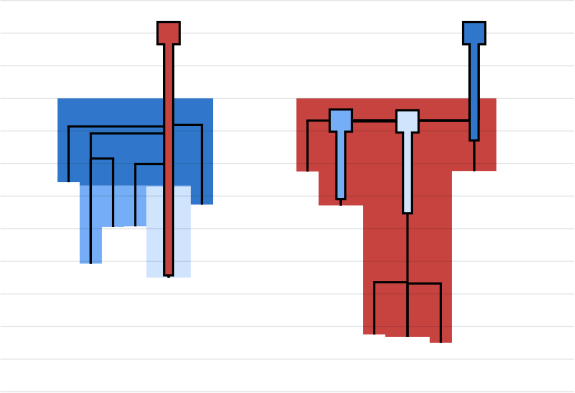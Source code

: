 <?xml version="1.0"?>
<!DOCTYPE ipe SYSTEM "ipe.dtd">
<ipe version="70212" creator="svgtoipe 20191210">
<ipestyle>
<layout paper="768 576" frame="768 576" origin="0 0"/>
<opacity name="10%" value="0.10"/>
<opacity name="20%" value="0.20"/>
<opacity name="30%" value="0.30"/>
<opacity name="40%" value="0.40"/>
<opacity name="50%" value="0.50"/>
<opacity name="60%" value="0.60"/>
<opacity name="70%" value="0.70"/>
<opacity name="80%" value="0.80"/>
<opacity name="90%" value="0.90"/>
<pathstyle cap="0" join="0" fillrule="wind"/>
</ipestyle>
<page>
<group matrix="1 0 0 -1 0 576">
<group>
<group matrix="1 0 0 1 421 350">
<group>
<path fill="0.815686 0.894118 0.996078">
12 31.4916 m
12 57.8005 l
-4 57.8005 l
-4 39.3101 l
-4 25.0266 l
12 25.0266 l
12 31.4916 l
h
</path>
<path fill="0.458824 0.682353 0.968627">
-12 39.3201 m
-12 39.5434 l
-20 39.5434 l
-20 39.5534 l
-20 52.754 l
-28 52.754 l
-28 39.5534 l
-28 39.3201 l
-28 25.0267 l
-28 24.726 l
-20 24.726 l
-12 24.726 l
-4 24.726 l
12 24.726 l
12 25.0267 l
-4 25.0267 l
-4 39.3101 l
-12 39.3101 l
-12 39.3201 l
h
</path>
<path fill="0.188235 0.466667 0.796078" pen="72">
20 2.81228 m
20 3.36891 l
20 5.87945 l
20 14.9122 l
20 16.8881 l
20 23.4067 l
20 24.7234 l
20 24.7261 l
20 31.4916 l
12 31.4916 l
12 24.7261 l
-4 24.7261 l
-12 24.7261 l
-20 24.7261 l
-28 24.7261 l
-28 24.7234 l
-28 23.4067 l
-28 23.3967 l
-36 23.3967 l
-36 2.81228 l
-36 -6.74567 l
20 -6.74567 l
20 2.81228 l
h
</path>
</group>
</group>
<group matrix="1 0 0 1 515 350">
<group>
<path fill="0.776471 0.262745 0.25098" pen="88">
28 1.25433 m
28 1.257 l
28 19.4521 l
12 19.4521 l
12 19.4621 l
12 19.5989 l
12 26.2814 l
12 26.838 l
12 29.3485 l
12 31.8162 l
12 40.3572 l
12 59.4416 l
12 59.9203 l
12 78.2573 l
12 79.1499 l
12 81.2633 l
4 81.2633 l
4 79.1499 l
4 79.1399 l
-12 79.1399 l
-12 78.2573 l
-12 78.2473 l
-20 78.2473 l
-20 31.8162 l
-20 31.8062 l
-36 31.8062 l
-36 29.3485 l
-36 26.838 l
-36 26.2814 l
-36 19.5989 l
-36 19.5889 l
-44 19.5889 l
-44 1.25433 l
-44 -6.74567 l
28 -6.74567 l
28 1.25433 l
h
</path>
</group>
</group>
<group matrix="1 0 0 1 400 350">
<group>
<path stroke="0 0 0" opacity="10%" pen="0.4">
-35.5 -41.9492 m
171 -41.9492 l
</path>
<path stroke="0 0 0" opacity="10%" pen="0.4">
-35.5 -30.2147 m
171 -30.2147 l
</path>
<path stroke="0 0 0" opacity="10%" pen="0.4">
-35.5 -18.4802 m
171 -18.4802 l
</path>
<path stroke="0 0 0" opacity="10%" pen="0.4">
-35.5 -6.74567 m
171 -6.74567 l
</path>
<path stroke="0 0 0" opacity="10%" pen="0.4">
-35.5 4.98883 m
171 4.98883 l
</path>
<path stroke="0 0 0" opacity="10%" pen="0.4">
-35.5 16.7233 m
171 16.7233 l
</path>
<path stroke="0 0 0" opacity="10%" pen="0.4">
-35.5 28.4578 m
171 28.4578 l
</path>
<path stroke="0 0 0" opacity="10%" pen="0.4">
-35.5 40.1923 m
171 40.1923 l
</path>
<path stroke="0 0 0" opacity="10%" pen="0.4">
-35.5 51.9268 m
171 51.9268 l
</path>
<path stroke="0 0 0" opacity="10%" pen="0.4">
-35.5 63.6613 m
171 63.6613 l
</path>
<path stroke="0 0 0" opacity="10%" pen="0.4">
-35.5 75.3958 m
171 75.3958 l
</path>
<path stroke="0 0 0" opacity="10%" pen="0.4">
-35.5 87.1303 m
171 87.1303 l
</path>
<path stroke="0 0 0" opacity="10%" pen="0.4">
-35.5 98.8648 m
171 98.8648 l
</path>
</group>
</group>
<group matrix="1 0 0 1 421 350">
<group>
<path stroke="0 0 0" pen="0.8">
4 2.81228 m
4 3.36891 l
</path>
<path stroke="0 0 0" pen="0.8">
4 2.81228 m
4 3.36891 l
</path>
<path stroke="0 0 0" pen="0.8">
-32 3.36891 m
-32 23.4067 l
</path>
<path stroke="0 0 0" pen="0.8">
-32.4 3.36891 m
4 3.36891 l
</path>
<path stroke="0 0 0" pen="0.8">
4 3.36891 m
4 5.87945 l
</path>
<path stroke="0 0 0" pen="0.8">
4 3.36891 m
4 5.87945 l
</path>
<path stroke="0 0 0" pen="0.8">
-24 5.87945 m
-24 14.9122 l
</path>
<path stroke="0 0 0" pen="0.8">
-24.4 5.87945 m
4 5.87945 l
</path>
<path stroke="0 0 0" pen="0.8">
-24 14.9122 m
-24 52.764 l
</path>
<path stroke="0 0 0" pen="0.8">
-24 14.9122 m
-24 52.764 l
</path>
<path stroke="0 0 0" pen="0.8">
-16 14.9122 m
-16 39.5534 l
</path>
<path stroke="0 0 0" pen="0.8">
-15.6 14.9122 m
-24 14.9122 l
</path>
<path stroke="0 0 0" pen="0.8">
4 5.87945 m
4 16.8881 l
</path>
<path stroke="0 0 0" pen="0.8">
4 5.87945 m
4 16.8881 l
</path>
<path stroke="0 0 0" pen="0.8">
-8 16.8881 m
-8 39.3201 l
</path>
<path stroke="0 0 0" pen="0.8">
-8.4 16.8881 m
4 16.8881 l
</path>
<path stroke="0 0 0" pen="0.8">
4 16.8881 m
4 57.8105 l
</path>
<path stroke="0 0 0" pen="0.8">
4 16.8881 m
4 57.8105 l
</path>
<path stroke="0 0 0" pen="0.8">
16 2.81228 m
16 31.5016 l
</path>
<path stroke="0 0 0" pen="0.8">
16.4 2.81228 m
4 2.81228 l
</path>
</group>
</group>
<group matrix="1 0 0 1 421 350">
<group>
<path stroke="0 0 0" pen="4">
4 2.81228 m
4 -30.2147 l
</path>
<path stroke="0 0 0" pen="4">
4 16.8881 m
4 57.395 l
4 16.8881 l
4 57.395 l
4 5.87945 l
4 16.8881 l
4 3.36891 l
4 5.87945 l
4 2.81228 l
4 3.36891 l
4 2.81228 l
4 -30.2147 l
</path>
<path stroke="0 0 0" fill="0.776471 0.262745 0.25098" stroke-opacity="opaque" pen="0.8">
0 -34.2147 m
8 -34.2147 l
8 -26.2147 l
0 -26.2147 l
0 -34.2147 l
h
</path>
<path stroke="0.776471 0.262745 0.25098" fill="0.776471 0.262745 0.25098" stroke-opacity="opaque" pen="2.4">
4 16.8881 m
4 56.595 l
4 16.8881 l
4 56.595 l
4 5.87945 l
4 16.8881 l
4 3.36891 l
4 5.87945 l
4 2.81228 l
4 3.36891 l
4 2.81228 l
4 -30.2147 l
</path>
</group>
</group>
<group matrix="1 0 0 1 515 350">
<group>
<path stroke="0 0 0" pen="0.8">
-40 1.25433 m
-40 19.5989 l
</path>
<path stroke="0 0 0" pen="0.8">
-40.4 1.25433 m
20 1.25433 l
</path>
<path stroke="0 0 0" pen="0.8">
20 1.25433 m
20 1.257 l
</path>
<path stroke="0 0 0" pen="0.8">
20 1.25433 m
20 1.257 l
</path>
<path stroke="0 0 0" pen="0.8">
-28 1.257 m
-28 1.55759 l
</path>
<path stroke="0 0 0" pen="0.8">
-28.4 1.257 m
20 1.257 l
</path>
<path stroke="0 0 0" pen="0.8">
-28 1.55759 m
-28 31.8162 l
</path>
<path stroke="0 0 0" pen="0.8">
-28 1.55759 m
-28 31.8162 l
</path>
<path stroke="0 0 0" pen="0.8">
-4 1.55759 m
-4 59.4416 l
</path>
<path stroke="0 0 0" pen="0.8">
-3.6 1.55759 m
-28 1.55759 l
</path>
<path stroke="0 0 0" pen="0.8">
-16 59.4416 m
-16 78.2573 l
</path>
<path stroke="0 0 0" pen="0.8">
-16.4 59.4416 m
-4 59.4416 l
</path>
<path stroke="0 0 0" pen="0.8">
-4 59.4416 m
-4 59.9203 l
</path>
<path stroke="0 0 0" pen="0.8">
-4 59.4416 m
-4 59.9203 l
</path>
<path stroke="0 0 0" pen="0.8">
-4 59.9203 m
-4 79.1499 l
</path>
<path stroke="0 0 0" pen="0.8">
-4 59.9203 m
-4 79.1499 l
</path>
<path stroke="0 0 0" pen="0.8">
8 59.9203 m
8 81.2733 l
</path>
<path stroke="0 0 0" pen="0.8">
8.4 59.9203 m
-4 59.9203 l
</path>
<path stroke="0 0 0" pen="0.8">
20 1.257 m
20 19.4621 l
</path>
<path stroke="0 0 0" pen="0.8">
20 1.257 m
20 19.4621 l
</path>
</group>
</group>
<group matrix="1 0 0 1 515 350">
<group>
<path stroke="0 0 0" pen="4">
20 1.25433 m
20 -28.6567 l
</path>
<path stroke="0 0 0" pen="4">
20 1.257 m
20 8.81633 l
20 1.257 l
20 8.81633 l
20 1.25433 l
20 1.257 l
20 1.25433 l
20 -30.2147 l
</path>
<path stroke="0 0 0" fill="0.188235 0.466667 0.796078" stroke-opacity="opaque" pen="0.8">
16 -34.2147 m
24 -34.2147 l
24 -26.2147 l
16 -26.2147 l
16 -34.2147 l
h
</path>
<path stroke="0.188235 0.466667 0.796078" fill="0.188235 0.466667 0.796078" stroke-opacity="opaque" pen="2.4">
20 1.257 m
20 8.01633 l
20 1.257 l
20 8.01633 l
20 1.25433 l
20 1.257 l
20 1.25433 l
20 -30.2147 l
</path>
<path stroke="0 0 0" pen="4">
-28 1.55759 m
-28 29.9199 l
-28 1.55759 l
-28 29.9199 l
-28 1.257 l
-28 1.55759 l
</path>
<path stroke="0 0 0" fill="0.458824 0.682353 0.968627" stroke-opacity="opaque" pen="0.8">
-32 -2.743 m
-24 -2.743 l
-24 5.257 l
-32 5.257 l
-32 -2.743 l
h
</path>
<path stroke="0.458824 0.682353 0.968627" fill="0.458824 0.682353 0.968627" stroke-opacity="opaque" pen="2.4">
-28 1.55759 m
-28 29.1199 l
-28 1.55759 l
-28 29.1199 l
-28 1.257 l
-28 1.55759 l
</path>
<path stroke="0 0 0" pen="4">
-4 1.55759 m
-4 35.0248 l
-4 1.55759 l
-4 35.0248 l
</path>
<path stroke="0 0 0" fill="0.815686 0.894118 0.996078" stroke-opacity="opaque" pen="0.8">
-8 -2.44241 m
0 -2.44241 l
0 5.55759 l
-8 5.55759 l
-8 -2.44241 l
h
</path>
<path stroke="0.815686 0.894118 0.996078" fill="0.815686 0.894118 0.996078" stroke-opacity="opaque" pen="2.4">
-4 1.55759 m
-4 34.2248 l
-4 1.55759 l
-4 34.2248 l
</path>
</group>
</group>
</group>
</group>
</page>
</ipe>
